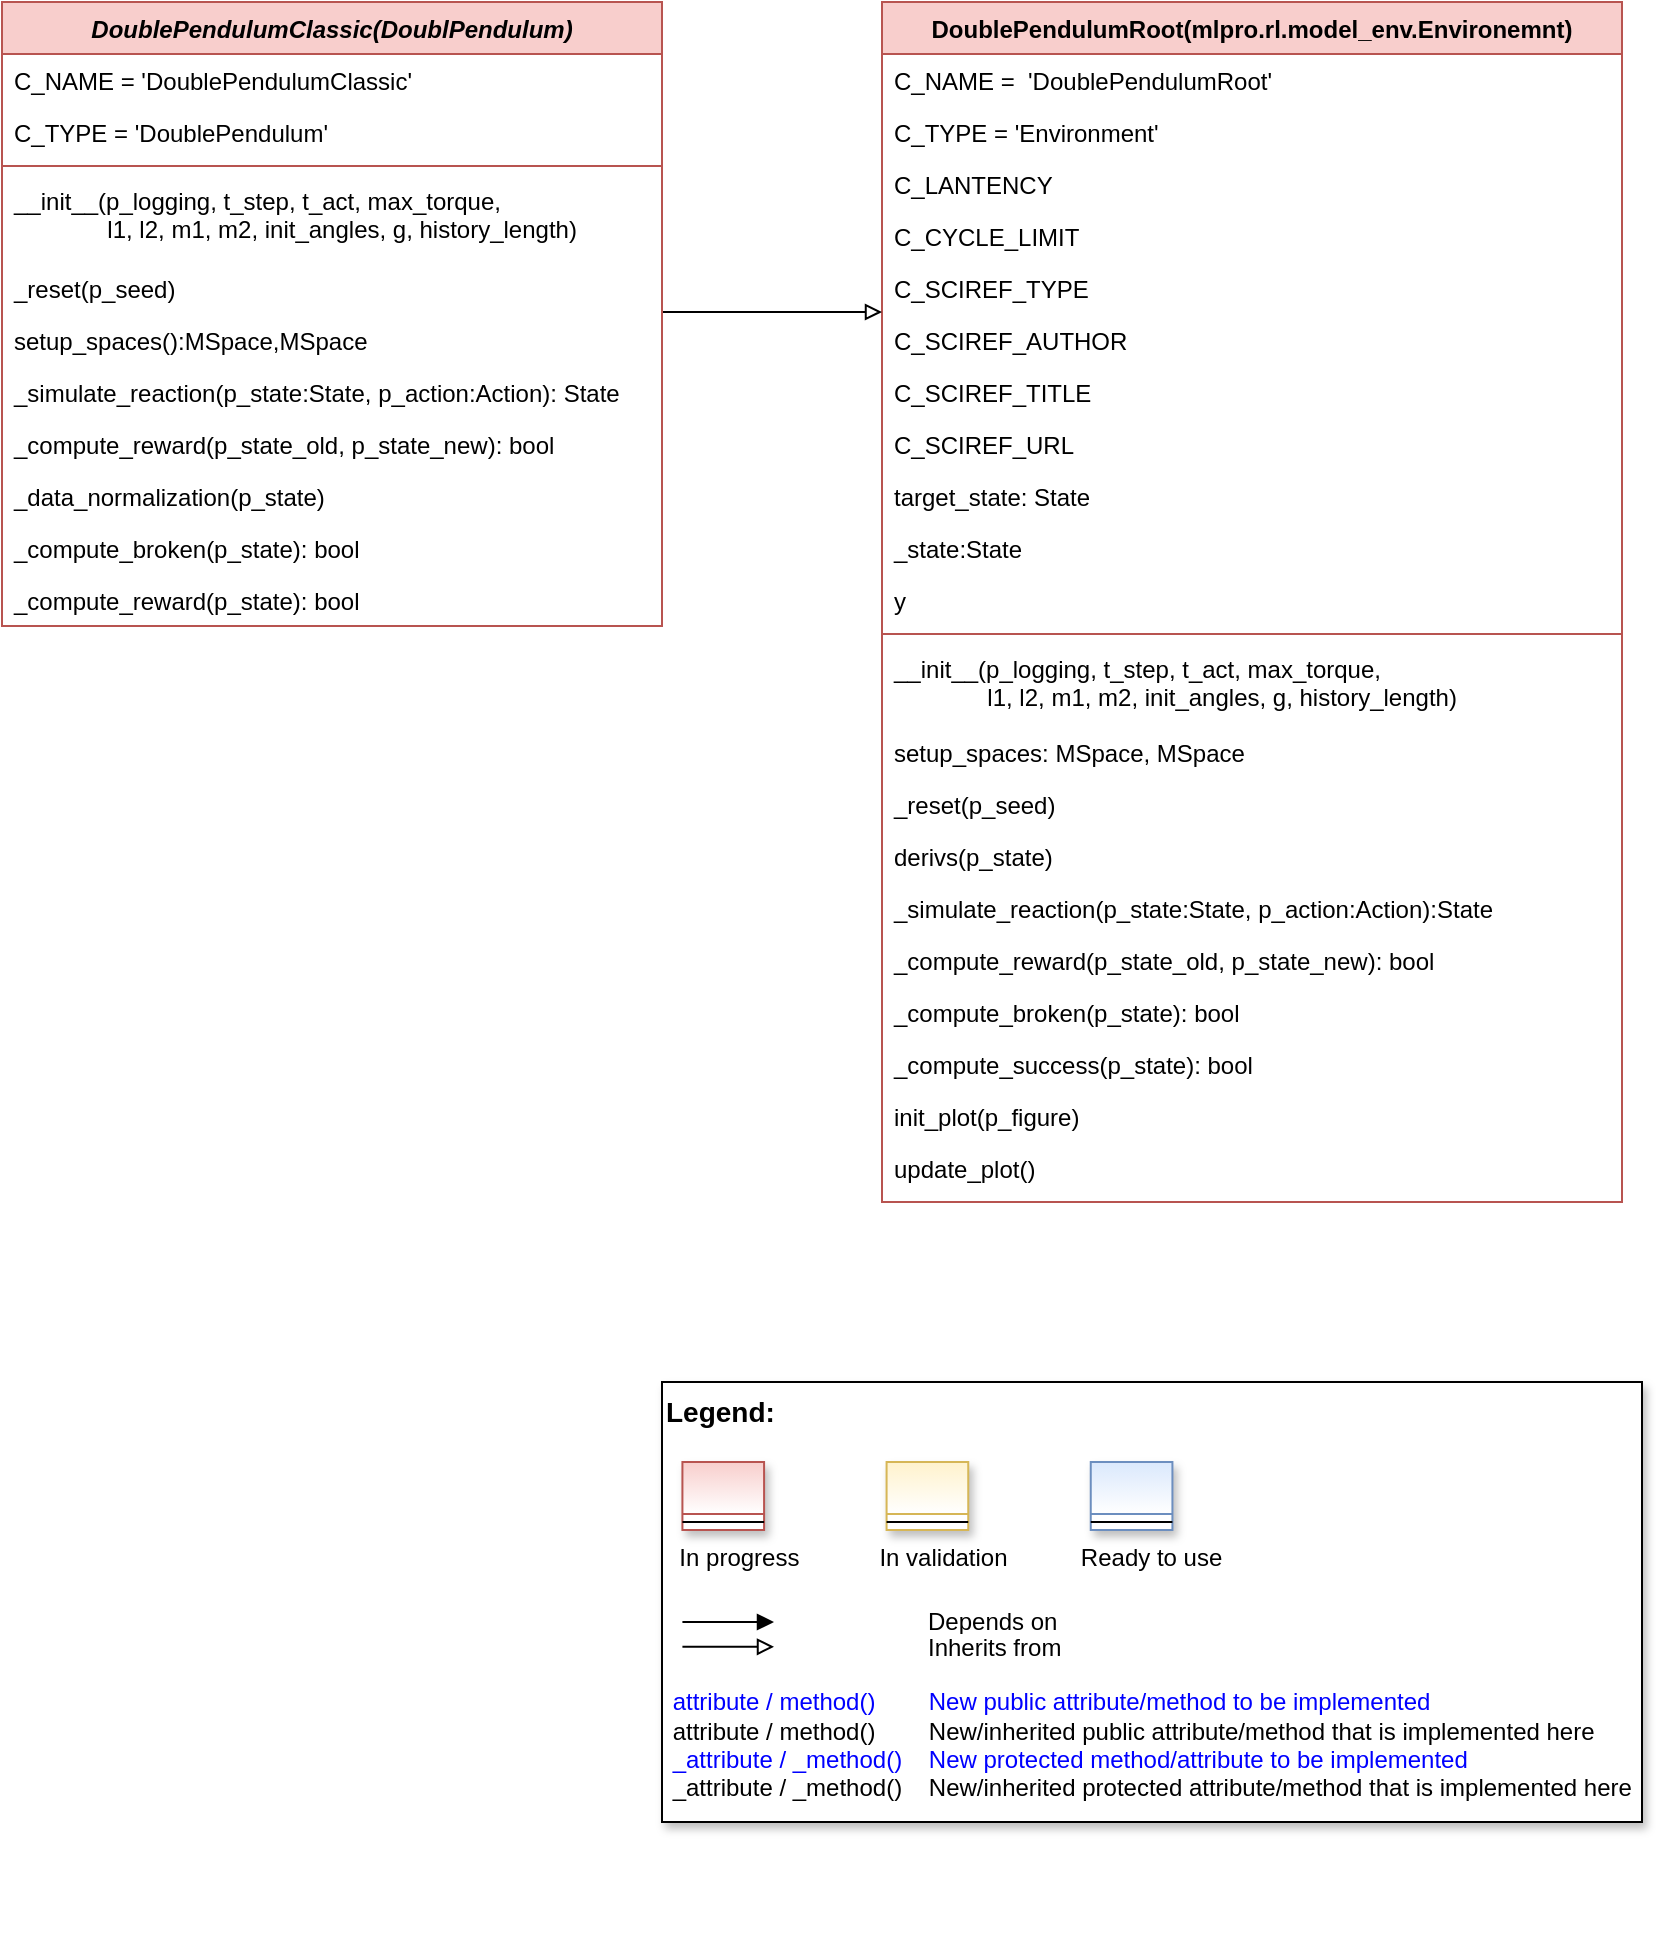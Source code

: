 <mxfile version="20.2.3" type="device"><diagram id="C5RBs43oDa-KdzZeNtuy" name="Page-1"><mxGraphModel dx="1038" dy="649" grid="1" gridSize="10" guides="1" tooltips="1" connect="1" arrows="1" fold="1" page="1" pageScale="1" pageWidth="3300" pageHeight="4681" math="0" shadow="0"><root><mxCell id="WIyWlLk6GJQsqaUBKTNV-0"/><mxCell id="WIyWlLk6GJQsqaUBKTNV-1" parent="WIyWlLk6GJQsqaUBKTNV-0"/><mxCell id="ccFB_he0ZrMQWp5bGhnI-62" value="DoublePendulumRoot(mlpro.rl.model_env.Environemnt)" style="swimlane;fontStyle=1;align=center;verticalAlign=top;childLayout=stackLayout;horizontal=1;startSize=26;horizontalStack=0;resizeParent=1;resizeLast=0;collapsible=1;marginBottom=0;rounded=0;shadow=0;strokeWidth=1;fillColor=#f8cecc;strokeColor=#b85450;" parent="WIyWlLk6GJQsqaUBKTNV-1" vertex="1"><mxGeometry x="1000" y="120" width="370" height="600" as="geometry"><mxRectangle x="550" y="140" width="160" height="26" as="alternateBounds"/></mxGeometry></mxCell><mxCell id="ccFB_he0ZrMQWp5bGhnI-63" value="C_NAME =  'DoublePendulumRoot'" style="text;align=left;verticalAlign=top;spacingLeft=4;spacingRight=4;overflow=hidden;rotatable=0;points=[[0,0.5],[1,0.5]];portConstraint=eastwest;" parent="ccFB_he0ZrMQWp5bGhnI-62" vertex="1"><mxGeometry y="26" width="370" height="26" as="geometry"/></mxCell><mxCell id="ccFB_he0ZrMQWp5bGhnI-64" value="C_TYPE = 'Environment'" style="text;align=left;verticalAlign=top;spacingLeft=4;spacingRight=4;overflow=hidden;rotatable=0;points=[[0,0.5],[1,0.5]];portConstraint=eastwest;rounded=0;shadow=0;html=0;" parent="ccFB_he0ZrMQWp5bGhnI-62" vertex="1"><mxGeometry y="52" width="370" height="26" as="geometry"/></mxCell><mxCell id="ccFB_he0ZrMQWp5bGhnI-65" value="C_LANTENCY" style="text;align=left;verticalAlign=top;spacingLeft=4;spacingRight=4;overflow=hidden;rotatable=0;points=[[0,0.5],[1,0.5]];portConstraint=eastwest;rounded=0;shadow=0;html=0;" parent="ccFB_he0ZrMQWp5bGhnI-62" vertex="1"><mxGeometry y="78" width="370" height="26" as="geometry"/></mxCell><mxCell id="ccFB_he0ZrMQWp5bGhnI-66" value="C_CYCLE_LIMIT" style="text;align=left;verticalAlign=top;spacingLeft=4;spacingRight=4;overflow=hidden;rotatable=0;points=[[0,0.5],[1,0.5]];portConstraint=eastwest;rounded=0;shadow=0;html=0;" parent="ccFB_he0ZrMQWp5bGhnI-62" vertex="1"><mxGeometry y="104" width="370" height="26" as="geometry"/></mxCell><mxCell id="ccFB_he0ZrMQWp5bGhnI-67" value="C_SCIREF_TYPE" style="text;align=left;verticalAlign=top;spacingLeft=4;spacingRight=4;overflow=hidden;rotatable=0;points=[[0,0.5],[1,0.5]];portConstraint=eastwest;rounded=0;shadow=0;html=0;" parent="ccFB_he0ZrMQWp5bGhnI-62" vertex="1"><mxGeometry y="130" width="370" height="26" as="geometry"/></mxCell><mxCell id="ccFB_he0ZrMQWp5bGhnI-68" value="C_SCIREF_AUTHOR" style="text;align=left;verticalAlign=top;spacingLeft=4;spacingRight=4;overflow=hidden;rotatable=0;points=[[0,0.5],[1,0.5]];portConstraint=eastwest;rounded=0;shadow=0;html=0;" parent="ccFB_he0ZrMQWp5bGhnI-62" vertex="1"><mxGeometry y="156" width="370" height="26" as="geometry"/></mxCell><mxCell id="ccFB_he0ZrMQWp5bGhnI-69" value="C_SCIREF_TITLE" style="text;align=left;verticalAlign=top;spacingLeft=4;spacingRight=4;overflow=hidden;rotatable=0;points=[[0,0.5],[1,0.5]];portConstraint=eastwest;rounded=0;shadow=0;html=0;" parent="ccFB_he0ZrMQWp5bGhnI-62" vertex="1"><mxGeometry y="182" width="370" height="26" as="geometry"/></mxCell><mxCell id="ccFB_he0ZrMQWp5bGhnI-70" value="C_SCIREF_URL" style="text;align=left;verticalAlign=top;spacingLeft=4;spacingRight=4;overflow=hidden;rotatable=0;points=[[0,0.5],[1,0.5]];portConstraint=eastwest;rounded=0;shadow=0;html=0;" parent="ccFB_he0ZrMQWp5bGhnI-62" vertex="1"><mxGeometry y="208" width="370" height="26" as="geometry"/></mxCell><mxCell id="ccFB_he0ZrMQWp5bGhnI-71" value="target_state: State" style="text;align=left;verticalAlign=top;spacingLeft=4;spacingRight=4;overflow=hidden;rotatable=0;points=[[0,0.5],[1,0.5]];portConstraint=eastwest;rounded=0;shadow=0;html=0;" parent="ccFB_he0ZrMQWp5bGhnI-62" vertex="1"><mxGeometry y="234" width="370" height="26" as="geometry"/></mxCell><mxCell id="p4nnRTl-P92bqfLUN5ci-5" value="_state:State" style="text;align=left;verticalAlign=top;spacingLeft=4;spacingRight=4;overflow=hidden;rotatable=0;points=[[0,0.5],[1,0.5]];portConstraint=eastwest;rounded=0;shadow=0;html=0;" vertex="1" parent="ccFB_he0ZrMQWp5bGhnI-62"><mxGeometry y="260" width="370" height="26" as="geometry"/></mxCell><mxCell id="p4nnRTl-P92bqfLUN5ci-6" value="y" style="text;align=left;verticalAlign=top;spacingLeft=4;spacingRight=4;overflow=hidden;rotatable=0;points=[[0,0.5],[1,0.5]];portConstraint=eastwest;rounded=0;shadow=0;html=0;" vertex="1" parent="ccFB_he0ZrMQWp5bGhnI-62"><mxGeometry y="286" width="370" height="26" as="geometry"/></mxCell><mxCell id="ccFB_he0ZrMQWp5bGhnI-73" value="" style="line;html=1;strokeWidth=1;align=left;verticalAlign=middle;spacingTop=-1;spacingLeft=3;spacingRight=3;rotatable=0;labelPosition=right;points=[];portConstraint=eastwest;fillColor=#f8cecc;strokeColor=#b85450;" parent="ccFB_he0ZrMQWp5bGhnI-62" vertex="1"><mxGeometry y="312" width="370" height="8" as="geometry"/></mxCell><mxCell id="ccFB_he0ZrMQWp5bGhnI-74" value="__init__(p_logging, t_step, t_act, max_torque, &#10;              l1, l2, m1, m2, init_angles, g, history_length)" style="text;align=left;verticalAlign=top;spacingLeft=4;spacingRight=4;overflow=hidden;rotatable=0;points=[[0,0.5],[1,0.5]];portConstraint=eastwest;labelBackgroundColor=none;" parent="ccFB_he0ZrMQWp5bGhnI-62" vertex="1"><mxGeometry y="320" width="370" height="42" as="geometry"/></mxCell><mxCell id="ccFB_he0ZrMQWp5bGhnI-76" value="setup_spaces: MSpace, MSpace" style="text;align=left;verticalAlign=top;spacingLeft=4;spacingRight=4;overflow=hidden;rotatable=0;points=[[0,0.5],[1,0.5]];portConstraint=eastwest;" parent="ccFB_he0ZrMQWp5bGhnI-62" vertex="1"><mxGeometry y="362" width="370" height="26" as="geometry"/></mxCell><mxCell id="p4nnRTl-P92bqfLUN5ci-1" value="_reset(p_seed)" style="text;align=left;verticalAlign=top;spacingLeft=4;spacingRight=4;overflow=hidden;rotatable=0;points=[[0,0.5],[1,0.5]];portConstraint=eastwest;" vertex="1" parent="ccFB_he0ZrMQWp5bGhnI-62"><mxGeometry y="388" width="370" height="26" as="geometry"/></mxCell><mxCell id="p4nnRTl-P92bqfLUN5ci-2" value="derivs(p_state)" style="text;align=left;verticalAlign=top;spacingLeft=4;spacingRight=4;overflow=hidden;rotatable=0;points=[[0,0.5],[1,0.5]];portConstraint=eastwest;" vertex="1" parent="ccFB_he0ZrMQWp5bGhnI-62"><mxGeometry y="414" width="370" height="26" as="geometry"/></mxCell><mxCell id="ccFB_he0ZrMQWp5bGhnI-77" value="_simulate_reaction(p_state:State, p_action:Action):State" style="text;align=left;verticalAlign=top;spacingLeft=4;spacingRight=4;overflow=hidden;rotatable=0;points=[[0,0.5],[1,0.5]];portConstraint=eastwest;" parent="ccFB_he0ZrMQWp5bGhnI-62" vertex="1"><mxGeometry y="440" width="370" height="26" as="geometry"/></mxCell><mxCell id="ccFB_he0ZrMQWp5bGhnI-78" value="_compute_reward(p_state_old, p_state_new): bool" style="text;align=left;verticalAlign=top;spacingLeft=4;spacingRight=4;overflow=hidden;rotatable=0;points=[[0,0.5],[1,0.5]];portConstraint=eastwest;" parent="ccFB_he0ZrMQWp5bGhnI-62" vertex="1"><mxGeometry y="466" width="370" height="26" as="geometry"/></mxCell><mxCell id="ccFB_he0ZrMQWp5bGhnI-79" value="_compute_broken(p_state): bool" style="text;align=left;verticalAlign=top;spacingLeft=4;spacingRight=4;overflow=hidden;rotatable=0;points=[[0,0.5],[1,0.5]];portConstraint=eastwest;" parent="ccFB_he0ZrMQWp5bGhnI-62" vertex="1"><mxGeometry y="492" width="370" height="26" as="geometry"/></mxCell><mxCell id="ccFB_he0ZrMQWp5bGhnI-80" value="_compute_success(p_state): bool" style="text;align=left;verticalAlign=top;spacingLeft=4;spacingRight=4;overflow=hidden;rotatable=0;points=[[0,0.5],[1,0.5]];portConstraint=eastwest;" parent="ccFB_he0ZrMQWp5bGhnI-62" vertex="1"><mxGeometry y="518" width="370" height="26" as="geometry"/></mxCell><mxCell id="ccFB_he0ZrMQWp5bGhnI-81" value="init_plot(p_figure)" style="text;align=left;verticalAlign=top;spacingLeft=4;spacingRight=4;overflow=hidden;rotatable=0;points=[[0,0.5],[1,0.5]];portConstraint=eastwest;" parent="ccFB_he0ZrMQWp5bGhnI-62" vertex="1"><mxGeometry y="544" width="370" height="26" as="geometry"/></mxCell><mxCell id="ccFB_he0ZrMQWp5bGhnI-82" value="update_plot()" style="text;align=left;verticalAlign=top;spacingLeft=4;spacingRight=4;overflow=hidden;rotatable=0;points=[[0,0.5],[1,0.5]];portConstraint=eastwest;" parent="ccFB_he0ZrMQWp5bGhnI-62" vertex="1"><mxGeometry y="570" width="370" height="26" as="geometry"/></mxCell><mxCell id="p4nnRTl-P92bqfLUN5ci-20" value="" style="edgeStyle=orthogonalEdgeStyle;rounded=0;orthogonalLoop=1;jettySize=auto;html=1;endArrow=block;endFill=0;" edge="1" parent="WIyWlLk6GJQsqaUBKTNV-1" source="ccFB_he0ZrMQWp5bGhnI-83"><mxGeometry relative="1" as="geometry"><mxPoint x="1000" y="275" as="targetPoint"/><Array as="points"><mxPoint x="920" y="275"/><mxPoint x="920" y="275"/></Array></mxGeometry></mxCell><mxCell id="ccFB_he0ZrMQWp5bGhnI-83" value="DoublePendulumClassic(DoublPendulum)" style="swimlane;fontStyle=3;align=center;verticalAlign=top;childLayout=stackLayout;horizontal=1;startSize=26;horizontalStack=0;resizeParent=1;resizeLast=0;collapsible=1;marginBottom=0;rounded=0;shadow=0;strokeWidth=1;fillColor=#f8cecc;strokeColor=#b85450;" parent="WIyWlLk6GJQsqaUBKTNV-1" vertex="1"><mxGeometry x="560" y="120" width="330" height="312" as="geometry"><mxRectangle x="230" y="140" width="160" height="26" as="alternateBounds"/></mxGeometry></mxCell><mxCell id="ccFB_he0ZrMQWp5bGhnI-84" value="C_NAME = 'DoublePendulumClassic'" style="text;align=left;verticalAlign=top;spacingLeft=4;spacingRight=4;overflow=hidden;rotatable=0;points=[[0,0.5],[1,0.5]];portConstraint=eastwest;" parent="ccFB_he0ZrMQWp5bGhnI-83" vertex="1"><mxGeometry y="26" width="330" height="26" as="geometry"/></mxCell><mxCell id="ccFB_he0ZrMQWp5bGhnI-85" value="C_TYPE = 'DoublePendulum'" style="text;align=left;verticalAlign=top;spacingLeft=4;spacingRight=4;overflow=hidden;rotatable=0;points=[[0,0.5],[1,0.5]];portConstraint=eastwest;rounded=0;shadow=0;html=0;" parent="ccFB_he0ZrMQWp5bGhnI-83" vertex="1"><mxGeometry y="52" width="330" height="26" as="geometry"/></mxCell><mxCell id="ccFB_he0ZrMQWp5bGhnI-86" value="" style="line;html=1;strokeWidth=1;align=left;verticalAlign=middle;spacingTop=-1;spacingLeft=3;spacingRight=3;rotatable=0;labelPosition=right;points=[];portConstraint=eastwest;fillColor=#f8cecc;strokeColor=#b85450;" parent="ccFB_he0ZrMQWp5bGhnI-83" vertex="1"><mxGeometry y="78" width="330" height="8" as="geometry"/></mxCell><mxCell id="ccFB_he0ZrMQWp5bGhnI-87" value="__init__(p_logging, t_step, t_act, max_torque, &#10;              l1, l2, m1, m2, init_angles, g, history_length)" style="text;align=left;verticalAlign=top;spacingLeft=4;spacingRight=4;overflow=hidden;rotatable=0;points=[[0,0.5],[1,0.5]];portConstraint=eastwest;" parent="ccFB_he0ZrMQWp5bGhnI-83" vertex="1"><mxGeometry y="86" width="330" height="44" as="geometry"/></mxCell><mxCell id="ccFB_he0ZrMQWp5bGhnI-89" value="_reset(p_seed)" style="text;align=left;verticalAlign=top;spacingLeft=4;spacingRight=4;overflow=hidden;rotatable=0;points=[[0,0.5],[1,0.5]];portConstraint=eastwest;" parent="ccFB_he0ZrMQWp5bGhnI-83" vertex="1"><mxGeometry y="130" width="330" height="26" as="geometry"/></mxCell><mxCell id="p4nnRTl-P92bqfLUN5ci-7" value="setup_spaces():MSpace,MSpace" style="text;align=left;verticalAlign=top;spacingLeft=4;spacingRight=4;overflow=hidden;rotatable=0;points=[[0,0.5],[1,0.5]];portConstraint=eastwest;" vertex="1" parent="ccFB_he0ZrMQWp5bGhnI-83"><mxGeometry y="156" width="330" height="26" as="geometry"/></mxCell><mxCell id="ccFB_he0ZrMQWp5bGhnI-90" value="_simulate_reaction(p_state:State, p_action:Action): State" style="text;align=left;verticalAlign=top;spacingLeft=4;spacingRight=4;overflow=hidden;rotatable=0;points=[[0,0.5],[1,0.5]];portConstraint=eastwest;" parent="ccFB_he0ZrMQWp5bGhnI-83" vertex="1"><mxGeometry y="182" width="330" height="26" as="geometry"/></mxCell><mxCell id="ccFB_he0ZrMQWp5bGhnI-91" value="_compute_reward(p_state_old, p_state_new): bool" style="text;align=left;verticalAlign=top;spacingLeft=4;spacingRight=4;overflow=hidden;rotatable=0;points=[[0,0.5],[1,0.5]];portConstraint=eastwest;" parent="ccFB_he0ZrMQWp5bGhnI-83" vertex="1"><mxGeometry y="208" width="330" height="26" as="geometry"/></mxCell><mxCell id="p4nnRTl-P92bqfLUN5ci-8" value="_data_normalization(p_state)" style="text;align=left;verticalAlign=top;spacingLeft=4;spacingRight=4;overflow=hidden;rotatable=0;points=[[0,0.5],[1,0.5]];portConstraint=eastwest;" vertex="1" parent="ccFB_he0ZrMQWp5bGhnI-83"><mxGeometry y="234" width="330" height="26" as="geometry"/></mxCell><mxCell id="ccFB_he0ZrMQWp5bGhnI-92" value="_compute_broken(p_state): bool" style="text;align=left;verticalAlign=top;spacingLeft=4;spacingRight=4;overflow=hidden;rotatable=0;points=[[0,0.5],[1,0.5]];portConstraint=eastwest;" parent="ccFB_he0ZrMQWp5bGhnI-83" vertex="1"><mxGeometry y="260" width="330" height="26" as="geometry"/></mxCell><mxCell id="ccFB_he0ZrMQWp5bGhnI-93" value="_compute_reward(p_state): bool" style="text;align=left;verticalAlign=top;spacingLeft=4;spacingRight=4;overflow=hidden;rotatable=0;points=[[0,0.5],[1,0.5]];portConstraint=eastwest;" parent="ccFB_he0ZrMQWp5bGhnI-83" vertex="1"><mxGeometry y="286" width="330" height="26" as="geometry"/></mxCell><mxCell id="p4nnRTl-P92bqfLUN5ci-10" value="" style="group" vertex="1" connectable="0" parent="WIyWlLk6GJQsqaUBKTNV-1"><mxGeometry x="890" y="810" width="490" height="220" as="geometry"/></mxCell><mxCell id="p4nnRTl-P92bqfLUN5ci-11" value="&lt;font color=&quot;#000000&quot; size=&quot;1&quot;&gt;&lt;b style=&quot;font-size: 14px&quot;&gt;Legend:&lt;br&gt;&lt;/b&gt;&lt;/font&gt;&lt;br&gt;&lt;br&gt;&lt;br&gt;&lt;font color=&quot;#0000ff&quot; style=&quot;font-size: 6px&quot;&gt;&lt;br&gt;&lt;/font&gt;&lt;span style=&quot;color: rgb(0 , 0 , 0)&quot;&gt;&lt;font style=&quot;font-size: 4px&quot;&gt;&amp;nbsp; &amp;nbsp;&lt;/font&gt;&amp;nbsp;In progress&amp;nbsp; &amp;nbsp; &amp;nbsp; &amp;nbsp; &amp;nbsp; &amp;nbsp; In validation&amp;nbsp; &amp;nbsp; &amp;nbsp; &amp;nbsp; &amp;nbsp; &amp;nbsp;Ready to use&lt;/span&gt;&lt;font color=&quot;#000000&quot;&gt;&amp;nbsp;&lt;br&gt;&lt;/font&gt;&lt;font color=&quot;#0000ff&quot;&gt;&lt;br&gt;&lt;br&gt;&lt;br&gt;&lt;br&gt;&amp;nbsp;attribute / method()&amp;nbsp; &amp;nbsp; &amp;nbsp; &amp;nbsp; New public attribute/method to be implemented&lt;/font&gt;&lt;br&gt;&lt;font color=&quot;#000000&quot;&gt;&amp;nbsp;&lt;/font&gt;&lt;font color=&quot;#000000&quot;&gt;attribute / method()&lt;span&gt;&#9;&lt;/span&gt;&amp;nbsp; &amp;nbsp; &amp;nbsp; &amp;nbsp;New/inherited public attribute/method that is implemented here&lt;br&gt;&lt;/font&gt;&lt;font color=&quot;#0000ff&quot;&gt;&amp;nbsp;_attribute /&amp;nbsp;&lt;/font&gt;&lt;font color=&quot;#0000ff&quot;&gt;_method()&amp;nbsp; &amp;nbsp; New protected method/attribute to be implemented&lt;/font&gt;&lt;br&gt;&lt;font color=&quot;#000000&quot;&gt;&amp;nbsp;_attribute / _method()&amp;nbsp; &amp;nbsp; New/inherited protected attribute/method that is implemented here&lt;br&gt;&lt;/font&gt;&lt;font color=&quot;#000000&quot;&gt;&lt;br&gt;&lt;br&gt;&lt;br&gt;&lt;br&gt;&lt;br&gt;&lt;/font&gt;" style="text;html=1;align=left;verticalAlign=top;whiteSpace=wrap;rounded=0;fontColor=#006600;strokeColor=#000000;shadow=1;fillColor=#ffffff;" vertex="1" parent="p4nnRTl-P92bqfLUN5ci-10"><mxGeometry width="490.0" height="220" as="geometry"/></mxCell><mxCell id="p4nnRTl-P92bqfLUN5ci-12" value="Depends on" style="endArrow=block;html=1;labelPosition=right;verticalLabelPosition=middle;align=left;verticalAlign=middle;endFill=1;fontSize=12;" edge="1" parent="p4nnRTl-P92bqfLUN5ci-10"><mxGeometry x="-1623.125" y="-2180" width="51.042" height="50" as="geometry"><mxPoint x="10.208" y="120.003" as="sourcePoint"/><mxPoint x="55.991" y="120.003" as="targetPoint"/><mxPoint x="98" as="offset"/><Array as="points"><mxPoint x="30.625" y="120"/></Array></mxGeometry></mxCell><mxCell id="p4nnRTl-P92bqfLUN5ci-13" value="Inherits from" style="endArrow=block;html=1;labelPosition=right;verticalLabelPosition=middle;align=left;verticalAlign=middle;endFill=0;fontSize=12;" edge="1" parent="p4nnRTl-P92bqfLUN5ci-10"><mxGeometry x="-1623.125" y="-2180" width="51.042" height="50" as="geometry"><mxPoint x="10.208" y="132.385" as="sourcePoint"/><mxPoint x="55.991" y="132.385" as="targetPoint"/><mxPoint x="98" y="1" as="offset"/></mxGeometry></mxCell><mxCell id="p4nnRTl-P92bqfLUN5ci-14" value="" style="swimlane;fontStyle=3;align=center;verticalAlign=top;childLayout=stackLayout;horizontal=1;startSize=26;horizontalStack=0;resizeParent=1;resizeLast=0;collapsible=1;marginBottom=0;rounded=0;shadow=1;strokeWidth=1;fillColor=#f8cecc;strokeColor=#b85450;gradientColor=#ffffff;swimlaneFillColor=#ffffff;" vertex="1" parent="p4nnRTl-P92bqfLUN5ci-10"><mxGeometry x="10.208" y="40" width="40.833" height="34" as="geometry"><mxRectangle x="230" y="140" width="160" height="26" as="alternateBounds"/></mxGeometry></mxCell><mxCell id="p4nnRTl-P92bqfLUN5ci-15" value="" style="line;html=1;strokeWidth=1;align=left;verticalAlign=middle;spacingTop=-1;spacingLeft=3;spacingRight=3;rotatable=0;labelPosition=right;points=[];portConstraint=eastwest;" vertex="1" parent="p4nnRTl-P92bqfLUN5ci-14"><mxGeometry y="26" width="40.833" height="8" as="geometry"/></mxCell><mxCell id="p4nnRTl-P92bqfLUN5ci-16" value="" style="swimlane;fontStyle=3;align=center;verticalAlign=top;childLayout=stackLayout;horizontal=1;startSize=26;horizontalStack=0;resizeParent=1;resizeLast=0;collapsible=1;marginBottom=0;rounded=0;shadow=1;strokeWidth=1;fillColor=#fff2cc;strokeColor=#d6b656;gradientColor=#ffffff;swimlaneFillColor=#ffffff;" vertex="1" parent="p4nnRTl-P92bqfLUN5ci-10"><mxGeometry x="112.292" y="40" width="40.833" height="34" as="geometry"><mxRectangle x="230" y="140" width="160" height="26" as="alternateBounds"/></mxGeometry></mxCell><mxCell id="p4nnRTl-P92bqfLUN5ci-17" value="" style="line;html=1;strokeWidth=1;align=left;verticalAlign=middle;spacingTop=-1;spacingLeft=3;spacingRight=3;rotatable=0;labelPosition=right;points=[];portConstraint=eastwest;" vertex="1" parent="p4nnRTl-P92bqfLUN5ci-16"><mxGeometry y="26" width="40.833" height="8" as="geometry"/></mxCell><mxCell id="p4nnRTl-P92bqfLUN5ci-18" value="" style="swimlane;fontStyle=3;align=center;verticalAlign=top;childLayout=stackLayout;horizontal=1;startSize=26;horizontalStack=0;resizeParent=1;resizeLast=0;collapsible=1;marginBottom=0;rounded=0;shadow=1;strokeWidth=1;fillColor=#dae8fc;strokeColor=#6c8ebf;gradientColor=#ffffff;swimlaneFillColor=#ffffff;" vertex="1" parent="p4nnRTl-P92bqfLUN5ci-10"><mxGeometry x="214.375" y="40" width="40.833" height="34" as="geometry"><mxRectangle x="230" y="140" width="160" height="26" as="alternateBounds"/></mxGeometry></mxCell><mxCell id="p4nnRTl-P92bqfLUN5ci-19" value="" style="line;html=1;strokeWidth=1;align=left;verticalAlign=middle;spacingTop=-1;spacingLeft=3;spacingRight=3;rotatable=0;labelPosition=right;points=[];portConstraint=eastwest;" vertex="1" parent="p4nnRTl-P92bqfLUN5ci-18"><mxGeometry y="26" width="40.833" height="8" as="geometry"/></mxCell></root></mxGraphModel></diagram></mxfile>